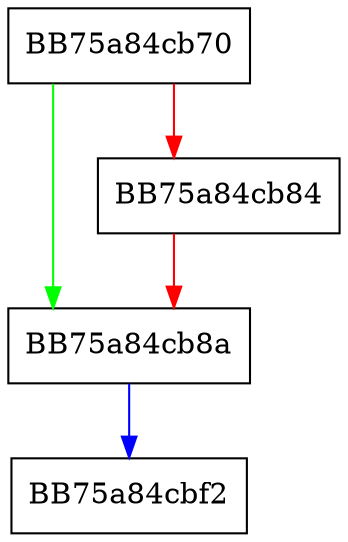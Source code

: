 digraph CompletionCallback {
  node [shape="box"];
  graph [splines=ortho];
  BB75a84cb70 -> BB75a84cb8a [color="green"];
  BB75a84cb70 -> BB75a84cb84 [color="red"];
  BB75a84cb84 -> BB75a84cb8a [color="red"];
  BB75a84cb8a -> BB75a84cbf2 [color="blue"];
}